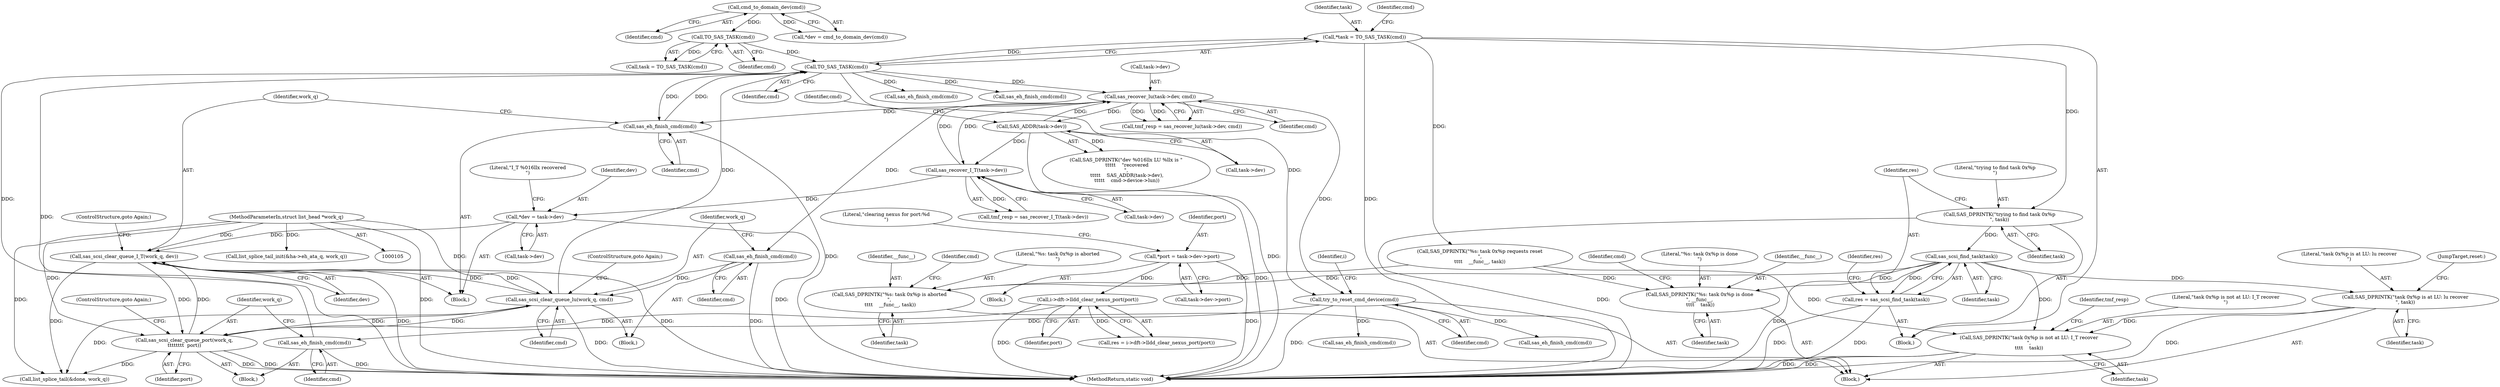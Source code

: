 digraph "0_linux_318aaf34f1179b39fa9c30fa0f3288b645beee39_1@pointer" {
"1000209" [label="(Call,sas_scsi_find_task(task))"];
"1000204" [label="(Call,SAS_DPRINTK(\"trying to find task 0x%p\n\", task))"];
"1000168" [label="(Call,*task = TO_SAS_TASK(cmd))"];
"1000170" [label="(Call,TO_SAS_TASK(cmd))"];
"1000147" [label="(Call,TO_SAS_TASK(cmd))"];
"1000136" [label="(Call,cmd_to_domain_dev(cmd))"];
"1000341" [label="(Call,sas_eh_finish_cmd(cmd))"];
"1000305" [label="(Call,try_to_reset_cmd_device(cmd))"];
"1000237" [label="(Call,sas_recover_lu(task->dev, cmd))"];
"1000249" [label="(Call,SAS_ADDR(task->dev))"];
"1000271" [label="(Call,sas_recover_I_T(task->dev))"];
"1000299" [label="(Call,sas_eh_finish_cmd(cmd))"];
"1000260" [label="(Call,sas_scsi_clear_queue_lu(work_q, cmd))"];
"1000343" [label="(Call,sas_scsi_clear_queue_port(work_q,\n\t\t\t\t\t\t\t\t  port))"];
"1000301" [label="(Call,sas_scsi_clear_queue_I_T(work_q, dev))"];
"1000107" [label="(MethodParameterIn,struct list_head *work_q)"];
"1000286" [label="(Call,*dev = task->dev)"];
"1000329" [label="(Call,i->dft->lldd_clear_nexus_port(port))"];
"1000315" [label="(Call,*port = task->dev->port)"];
"1000258" [label="(Call,sas_eh_finish_cmd(cmd))"];
"1000207" [label="(Call,res = sas_scsi_find_task(task))"];
"1000215" [label="(Call,SAS_DPRINTK(\"%s: task 0x%p is done\n\", __func__,\n \t\t\t\t    task))"];
"1000223" [label="(Call,SAS_DPRINTK(\"%s: task 0x%p is aborted\n\",\n \t\t\t\t    __func__, task))"];
"1000231" [label="(Call,SAS_DPRINTK(\"task 0x%p is at LU: lu recover\n\", task))"];
"1000266" [label="(Call,SAS_DPRINTK(\"task 0x%p is not at LU: I_T recover\n\",\n\t\t\t\t    task))"];
"1000258" [label="(Call,sas_eh_finish_cmd(cmd))"];
"1000170" [label="(Call,TO_SAS_TASK(cmd))"];
"1000136" [label="(Call,cmd_to_domain_dev(cmd))"];
"1000228" [label="(Identifier,cmd)"];
"1000147" [label="(Call,TO_SAS_TASK(cmd))"];
"1000213" [label="(Block,)"];
"1000260" [label="(Call,sas_scsi_clear_queue_lu(work_q, cmd))"];
"1000249" [label="(Call,SAS_ADDR(task->dev))"];
"1000171" [label="(Identifier,cmd)"];
"1000169" [label="(Identifier,task)"];
"1000220" [label="(Identifier,cmd)"];
"1000212" [label="(Identifier,res)"];
"1000269" [label="(Call,tmf_resp = sas_recover_I_T(task->dev))"];
"1000224" [label="(Literal,\"%s: task 0x%p is aborted\n\")"];
"1000263" [label="(ControlStructure,goto Again;)"];
"1000313" [label="(Block,)"];
"1000316" [label="(Identifier,port)"];
"1000266" [label="(Call,SAS_DPRINTK(\"task 0x%p is not at LU: I_T recover\n\",\n\t\t\t\t    task))"];
"1000250" [label="(Call,task->dev)"];
"1000300" [label="(Identifier,cmd)"];
"1000209" [label="(Call,sas_scsi_find_task(task))"];
"1000206" [label="(Identifier,task)"];
"1000208" [label="(Identifier,res)"];
"1000226" [label="(Identifier,task)"];
"1000134" [label="(Call,*dev = cmd_to_domain_dev(cmd))"];
"1000261" [label="(Identifier,work_q)"];
"1000344" [label="(Identifier,work_q)"];
"1000330" [label="(Identifier,port)"];
"1000148" [label="(Identifier,cmd)"];
"1000238" [label="(Call,task->dev)"];
"1000271" [label="(Call,sas_recover_I_T(task->dev))"];
"1000255" [label="(Identifier,cmd)"];
"1000231" [label="(Call,SAS_DPRINTK(\"task 0x%p is at LU: lu recover\n\", task))"];
"1000223" [label="(Call,SAS_DPRINTK(\"%s: task 0x%p is aborted\n\",\n \t\t\t\t    __func__, task))"];
"1000405" [label="(MethodReturn,static void)"];
"1000215" [label="(Call,SAS_DPRINTK(\"%s: task 0x%p is done\n\", __func__,\n \t\t\t\t    task))"];
"1000323" [label="(Literal,\"clearing nexus for port:%d\n\")"];
"1000286" [label="(Call,*dev = task->dev)"];
"1000247" [label="(Call,SAS_DPRINTK(\"dev %016llx LU %llx is \"\n \t\t\t\t\t    \"recovered\n\",\n \t\t\t\t\t    SAS_ADDR(task->dev),\n \t\t\t\t\t    cmd->device->lun))"];
"1000166" [label="(Block,)"];
"1000219" [label="(Call,sas_eh_finish_cmd(cmd))"];
"1000310" [label="(Identifier,i)"];
"1000227" [label="(Call,sas_eh_finish_cmd(cmd))"];
"1000383" [label="(Call,sas_eh_finish_cmd(cmd))"];
"1000137" [label="(Identifier,cmd)"];
"1000387" [label="(Call,list_splice_tail(&done, work_q))"];
"1000317" [label="(Call,task->dev->port)"];
"1000306" [label="(Identifier,cmd)"];
"1000367" [label="(Call,sas_eh_finish_cmd(cmd))"];
"1000270" [label="(Identifier,tmf_resp)"];
"1000341" [label="(Call,sas_eh_finish_cmd(cmd))"];
"1000237" [label="(Call,sas_recover_lu(task->dev, cmd))"];
"1000204" [label="(Call,SAS_DPRINTK(\"trying to find task 0x%p\n\", task))"];
"1000210" [label="(Identifier,task)"];
"1000175" [label="(Identifier,cmd)"];
"1000235" [label="(Call,tmf_resp = sas_recover_lu(task->dev, cmd))"];
"1000335" [label="(Block,)"];
"1000199" [label="(Call,SAS_DPRINTK(\"%s: task 0x%p requests reset\n\",\n\t\t\t\t    __func__, task))"];
"1000234" [label="(JumpTarget,reset:)"];
"1000292" [label="(Literal,\"I_T %016llx recovered\n\")"];
"1000107" [label="(MethodParameterIn,struct list_head *work_q)"];
"1000207" [label="(Call,res = sas_scsi_find_task(task))"];
"1000345" [label="(Identifier,port)"];
"1000287" [label="(Identifier,dev)"];
"1000205" [label="(Literal,\"trying to find task 0x%p\n\")"];
"1000232" [label="(Literal,\"task 0x%p is at LU: lu recover\n\")"];
"1000343" [label="(Call,sas_scsi_clear_queue_port(work_q,\n\t\t\t\t\t\t\t\t  port))"];
"1000284" [label="(Block,)"];
"1000262" [label="(Identifier,cmd)"];
"1000246" [label="(Block,)"];
"1000218" [label="(Identifier,task)"];
"1000233" [label="(Identifier,task)"];
"1000267" [label="(Literal,\"task 0x%p is not at LU: I_T recover\n\")"];
"1000342" [label="(Identifier,cmd)"];
"1000216" [label="(Literal,\"%s: task 0x%p is done\n\")"];
"1000315" [label="(Call,*port = task->dev->port)"];
"1000145" [label="(Call,task = TO_SAS_TASK(cmd))"];
"1000302" [label="(Identifier,work_q)"];
"1000305" [label="(Call,try_to_reset_cmd_device(cmd))"];
"1000288" [label="(Call,task->dev)"];
"1000217" [label="(Identifier,__func__)"];
"1000168" [label="(Call,*task = TO_SAS_TASK(cmd))"];
"1000304" [label="(ControlStructure,goto Again;)"];
"1000268" [label="(Identifier,task)"];
"1000346" [label="(ControlStructure,goto Again;)"];
"1000303" [label="(Identifier,dev)"];
"1000272" [label="(Call,task->dev)"];
"1000299" [label="(Call,sas_eh_finish_cmd(cmd))"];
"1000329" [label="(Call,i->dft->lldd_clear_nexus_port(port))"];
"1000259" [label="(Identifier,cmd)"];
"1000225" [label="(Identifier,__func__)"];
"1000241" [label="(Identifier,cmd)"];
"1000391" [label="(Call,list_splice_tail_init(&ha->eh_ata_q, work_q))"];
"1000301" [label="(Call,sas_scsi_clear_queue_I_T(work_q, dev))"];
"1000327" [label="(Call,res = i->dft->lldd_clear_nexus_port(port))"];
"1000209" -> "1000207"  [label="AST: "];
"1000209" -> "1000210"  [label="CFG: "];
"1000210" -> "1000209"  [label="AST: "];
"1000207" -> "1000209"  [label="CFG: "];
"1000209" -> "1000405"  [label="DDG: "];
"1000209" -> "1000207"  [label="DDG: "];
"1000204" -> "1000209"  [label="DDG: "];
"1000209" -> "1000215"  [label="DDG: "];
"1000209" -> "1000223"  [label="DDG: "];
"1000209" -> "1000231"  [label="DDG: "];
"1000209" -> "1000266"  [label="DDG: "];
"1000204" -> "1000166"  [label="AST: "];
"1000204" -> "1000206"  [label="CFG: "];
"1000205" -> "1000204"  [label="AST: "];
"1000206" -> "1000204"  [label="AST: "];
"1000208" -> "1000204"  [label="CFG: "];
"1000204" -> "1000405"  [label="DDG: "];
"1000168" -> "1000204"  [label="DDG: "];
"1000168" -> "1000166"  [label="AST: "];
"1000168" -> "1000170"  [label="CFG: "];
"1000169" -> "1000168"  [label="AST: "];
"1000170" -> "1000168"  [label="AST: "];
"1000175" -> "1000168"  [label="CFG: "];
"1000168" -> "1000405"  [label="DDG: "];
"1000170" -> "1000168"  [label="DDG: "];
"1000168" -> "1000199"  [label="DDG: "];
"1000170" -> "1000171"  [label="CFG: "];
"1000171" -> "1000170"  [label="AST: "];
"1000170" -> "1000405"  [label="DDG: "];
"1000147" -> "1000170"  [label="DDG: "];
"1000341" -> "1000170"  [label="DDG: "];
"1000299" -> "1000170"  [label="DDG: "];
"1000260" -> "1000170"  [label="DDG: "];
"1000170" -> "1000219"  [label="DDG: "];
"1000170" -> "1000227"  [label="DDG: "];
"1000170" -> "1000237"  [label="DDG: "];
"1000170" -> "1000299"  [label="DDG: "];
"1000170" -> "1000305"  [label="DDG: "];
"1000147" -> "1000145"  [label="AST: "];
"1000147" -> "1000148"  [label="CFG: "];
"1000148" -> "1000147"  [label="AST: "];
"1000145" -> "1000147"  [label="CFG: "];
"1000147" -> "1000145"  [label="DDG: "];
"1000136" -> "1000147"  [label="DDG: "];
"1000136" -> "1000134"  [label="AST: "];
"1000136" -> "1000137"  [label="CFG: "];
"1000137" -> "1000136"  [label="AST: "];
"1000134" -> "1000136"  [label="CFG: "];
"1000136" -> "1000134"  [label="DDG: "];
"1000341" -> "1000335"  [label="AST: "];
"1000341" -> "1000342"  [label="CFG: "];
"1000342" -> "1000341"  [label="AST: "];
"1000344" -> "1000341"  [label="CFG: "];
"1000341" -> "1000405"  [label="DDG: "];
"1000305" -> "1000341"  [label="DDG: "];
"1000305" -> "1000213"  [label="AST: "];
"1000305" -> "1000306"  [label="CFG: "];
"1000306" -> "1000305"  [label="AST: "];
"1000310" -> "1000305"  [label="CFG: "];
"1000305" -> "1000405"  [label="DDG: "];
"1000237" -> "1000305"  [label="DDG: "];
"1000305" -> "1000367"  [label="DDG: "];
"1000305" -> "1000383"  [label="DDG: "];
"1000237" -> "1000235"  [label="AST: "];
"1000237" -> "1000241"  [label="CFG: "];
"1000238" -> "1000237"  [label="AST: "];
"1000241" -> "1000237"  [label="AST: "];
"1000235" -> "1000237"  [label="CFG: "];
"1000237" -> "1000235"  [label="DDG: "];
"1000237" -> "1000235"  [label="DDG: "];
"1000249" -> "1000237"  [label="DDG: "];
"1000271" -> "1000237"  [label="DDG: "];
"1000237" -> "1000249"  [label="DDG: "];
"1000237" -> "1000258"  [label="DDG: "];
"1000237" -> "1000271"  [label="DDG: "];
"1000237" -> "1000299"  [label="DDG: "];
"1000249" -> "1000247"  [label="AST: "];
"1000249" -> "1000250"  [label="CFG: "];
"1000250" -> "1000249"  [label="AST: "];
"1000255" -> "1000249"  [label="CFG: "];
"1000249" -> "1000405"  [label="DDG: "];
"1000249" -> "1000247"  [label="DDG: "];
"1000249" -> "1000271"  [label="DDG: "];
"1000271" -> "1000269"  [label="AST: "];
"1000271" -> "1000272"  [label="CFG: "];
"1000272" -> "1000271"  [label="AST: "];
"1000269" -> "1000271"  [label="CFG: "];
"1000271" -> "1000405"  [label="DDG: "];
"1000271" -> "1000269"  [label="DDG: "];
"1000271" -> "1000286"  [label="DDG: "];
"1000299" -> "1000284"  [label="AST: "];
"1000299" -> "1000300"  [label="CFG: "];
"1000300" -> "1000299"  [label="AST: "];
"1000302" -> "1000299"  [label="CFG: "];
"1000299" -> "1000405"  [label="DDG: "];
"1000260" -> "1000246"  [label="AST: "];
"1000260" -> "1000262"  [label="CFG: "];
"1000261" -> "1000260"  [label="AST: "];
"1000262" -> "1000260"  [label="AST: "];
"1000263" -> "1000260"  [label="CFG: "];
"1000260" -> "1000405"  [label="DDG: "];
"1000343" -> "1000260"  [label="DDG: "];
"1000301" -> "1000260"  [label="DDG: "];
"1000107" -> "1000260"  [label="DDG: "];
"1000258" -> "1000260"  [label="DDG: "];
"1000260" -> "1000301"  [label="DDG: "];
"1000260" -> "1000343"  [label="DDG: "];
"1000260" -> "1000387"  [label="DDG: "];
"1000343" -> "1000335"  [label="AST: "];
"1000343" -> "1000345"  [label="CFG: "];
"1000344" -> "1000343"  [label="AST: "];
"1000345" -> "1000343"  [label="AST: "];
"1000346" -> "1000343"  [label="CFG: "];
"1000343" -> "1000405"  [label="DDG: "];
"1000343" -> "1000405"  [label="DDG: "];
"1000343" -> "1000301"  [label="DDG: "];
"1000301" -> "1000343"  [label="DDG: "];
"1000107" -> "1000343"  [label="DDG: "];
"1000329" -> "1000343"  [label="DDG: "];
"1000343" -> "1000387"  [label="DDG: "];
"1000301" -> "1000284"  [label="AST: "];
"1000301" -> "1000303"  [label="CFG: "];
"1000302" -> "1000301"  [label="AST: "];
"1000303" -> "1000301"  [label="AST: "];
"1000304" -> "1000301"  [label="CFG: "];
"1000301" -> "1000405"  [label="DDG: "];
"1000301" -> "1000405"  [label="DDG: "];
"1000107" -> "1000301"  [label="DDG: "];
"1000286" -> "1000301"  [label="DDG: "];
"1000301" -> "1000387"  [label="DDG: "];
"1000107" -> "1000105"  [label="AST: "];
"1000107" -> "1000405"  [label="DDG: "];
"1000107" -> "1000387"  [label="DDG: "];
"1000107" -> "1000391"  [label="DDG: "];
"1000286" -> "1000284"  [label="AST: "];
"1000286" -> "1000288"  [label="CFG: "];
"1000287" -> "1000286"  [label="AST: "];
"1000288" -> "1000286"  [label="AST: "];
"1000292" -> "1000286"  [label="CFG: "];
"1000286" -> "1000405"  [label="DDG: "];
"1000329" -> "1000327"  [label="AST: "];
"1000329" -> "1000330"  [label="CFG: "];
"1000330" -> "1000329"  [label="AST: "];
"1000327" -> "1000329"  [label="CFG: "];
"1000329" -> "1000405"  [label="DDG: "];
"1000329" -> "1000327"  [label="DDG: "];
"1000315" -> "1000329"  [label="DDG: "];
"1000315" -> "1000313"  [label="AST: "];
"1000315" -> "1000317"  [label="CFG: "];
"1000316" -> "1000315"  [label="AST: "];
"1000317" -> "1000315"  [label="AST: "];
"1000323" -> "1000315"  [label="CFG: "];
"1000315" -> "1000405"  [label="DDG: "];
"1000258" -> "1000246"  [label="AST: "];
"1000258" -> "1000259"  [label="CFG: "];
"1000259" -> "1000258"  [label="AST: "];
"1000261" -> "1000258"  [label="CFG: "];
"1000258" -> "1000405"  [label="DDG: "];
"1000207" -> "1000166"  [label="AST: "];
"1000208" -> "1000207"  [label="AST: "];
"1000212" -> "1000207"  [label="CFG: "];
"1000207" -> "1000405"  [label="DDG: "];
"1000207" -> "1000405"  [label="DDG: "];
"1000215" -> "1000213"  [label="AST: "];
"1000215" -> "1000218"  [label="CFG: "];
"1000216" -> "1000215"  [label="AST: "];
"1000217" -> "1000215"  [label="AST: "];
"1000218" -> "1000215"  [label="AST: "];
"1000220" -> "1000215"  [label="CFG: "];
"1000199" -> "1000215"  [label="DDG: "];
"1000223" -> "1000213"  [label="AST: "];
"1000223" -> "1000226"  [label="CFG: "];
"1000224" -> "1000223"  [label="AST: "];
"1000225" -> "1000223"  [label="AST: "];
"1000226" -> "1000223"  [label="AST: "];
"1000228" -> "1000223"  [label="CFG: "];
"1000199" -> "1000223"  [label="DDG: "];
"1000231" -> "1000213"  [label="AST: "];
"1000231" -> "1000233"  [label="CFG: "];
"1000232" -> "1000231"  [label="AST: "];
"1000233" -> "1000231"  [label="AST: "];
"1000234" -> "1000231"  [label="CFG: "];
"1000231" -> "1000405"  [label="DDG: "];
"1000231" -> "1000266"  [label="DDG: "];
"1000266" -> "1000213"  [label="AST: "];
"1000266" -> "1000268"  [label="CFG: "];
"1000267" -> "1000266"  [label="AST: "];
"1000268" -> "1000266"  [label="AST: "];
"1000270" -> "1000266"  [label="CFG: "];
"1000266" -> "1000405"  [label="DDG: "];
"1000266" -> "1000405"  [label="DDG: "];
"1000199" -> "1000266"  [label="DDG: "];
}
